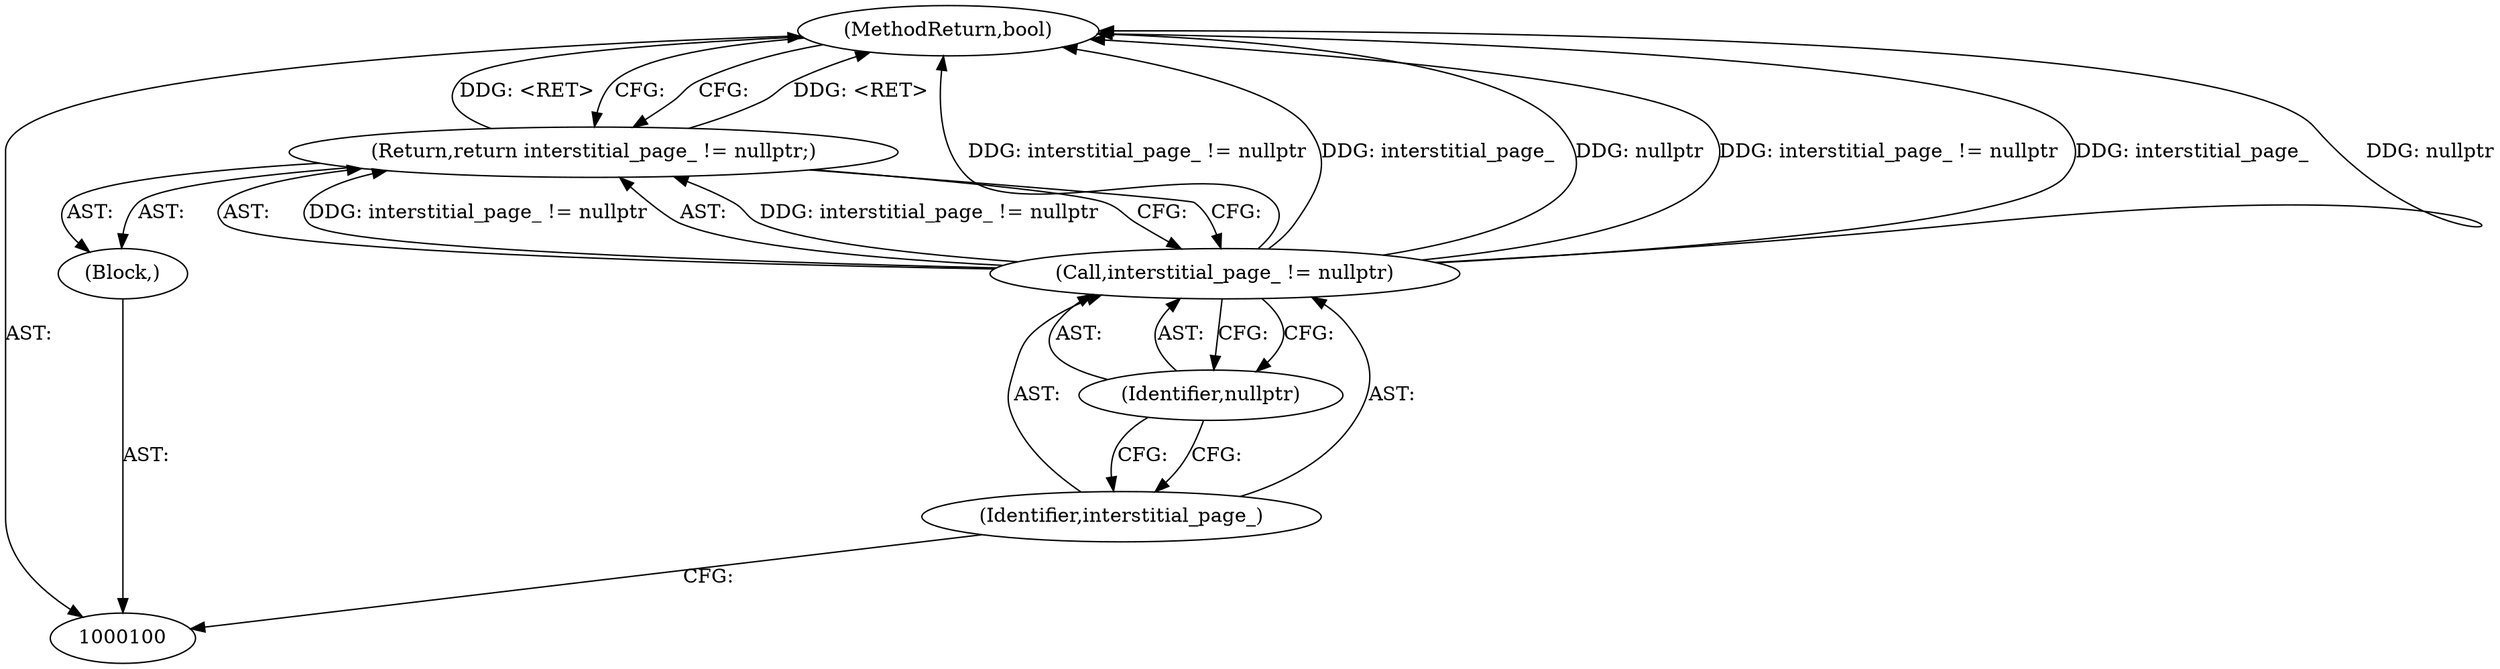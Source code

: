 digraph "0_Chrome_adca986a53b31b6da4cb22f8e755f6856daea89a_14" {
"1000106" [label="(MethodReturn,bool)"];
"1000101" [label="(Block,)"];
"1000102" [label="(Return,return interstitial_page_ != nullptr;)"];
"1000105" [label="(Identifier,nullptr)"];
"1000103" [label="(Call,interstitial_page_ != nullptr)"];
"1000104" [label="(Identifier,interstitial_page_)"];
"1000106" -> "1000100"  [label="AST: "];
"1000106" -> "1000102"  [label="CFG: "];
"1000103" -> "1000106"  [label="DDG: interstitial_page_ != nullptr"];
"1000103" -> "1000106"  [label="DDG: interstitial_page_"];
"1000103" -> "1000106"  [label="DDG: nullptr"];
"1000102" -> "1000106"  [label="DDG: <RET>"];
"1000101" -> "1000100"  [label="AST: "];
"1000102" -> "1000101"  [label="AST: "];
"1000102" -> "1000101"  [label="AST: "];
"1000102" -> "1000103"  [label="CFG: "];
"1000103" -> "1000102"  [label="AST: "];
"1000106" -> "1000102"  [label="CFG: "];
"1000102" -> "1000106"  [label="DDG: <RET>"];
"1000103" -> "1000102"  [label="DDG: interstitial_page_ != nullptr"];
"1000105" -> "1000103"  [label="AST: "];
"1000105" -> "1000104"  [label="CFG: "];
"1000103" -> "1000105"  [label="CFG: "];
"1000103" -> "1000102"  [label="AST: "];
"1000103" -> "1000105"  [label="CFG: "];
"1000104" -> "1000103"  [label="AST: "];
"1000105" -> "1000103"  [label="AST: "];
"1000102" -> "1000103"  [label="CFG: "];
"1000103" -> "1000106"  [label="DDG: interstitial_page_ != nullptr"];
"1000103" -> "1000106"  [label="DDG: interstitial_page_"];
"1000103" -> "1000106"  [label="DDG: nullptr"];
"1000103" -> "1000102"  [label="DDG: interstitial_page_ != nullptr"];
"1000104" -> "1000103"  [label="AST: "];
"1000104" -> "1000100"  [label="CFG: "];
"1000105" -> "1000104"  [label="CFG: "];
}
